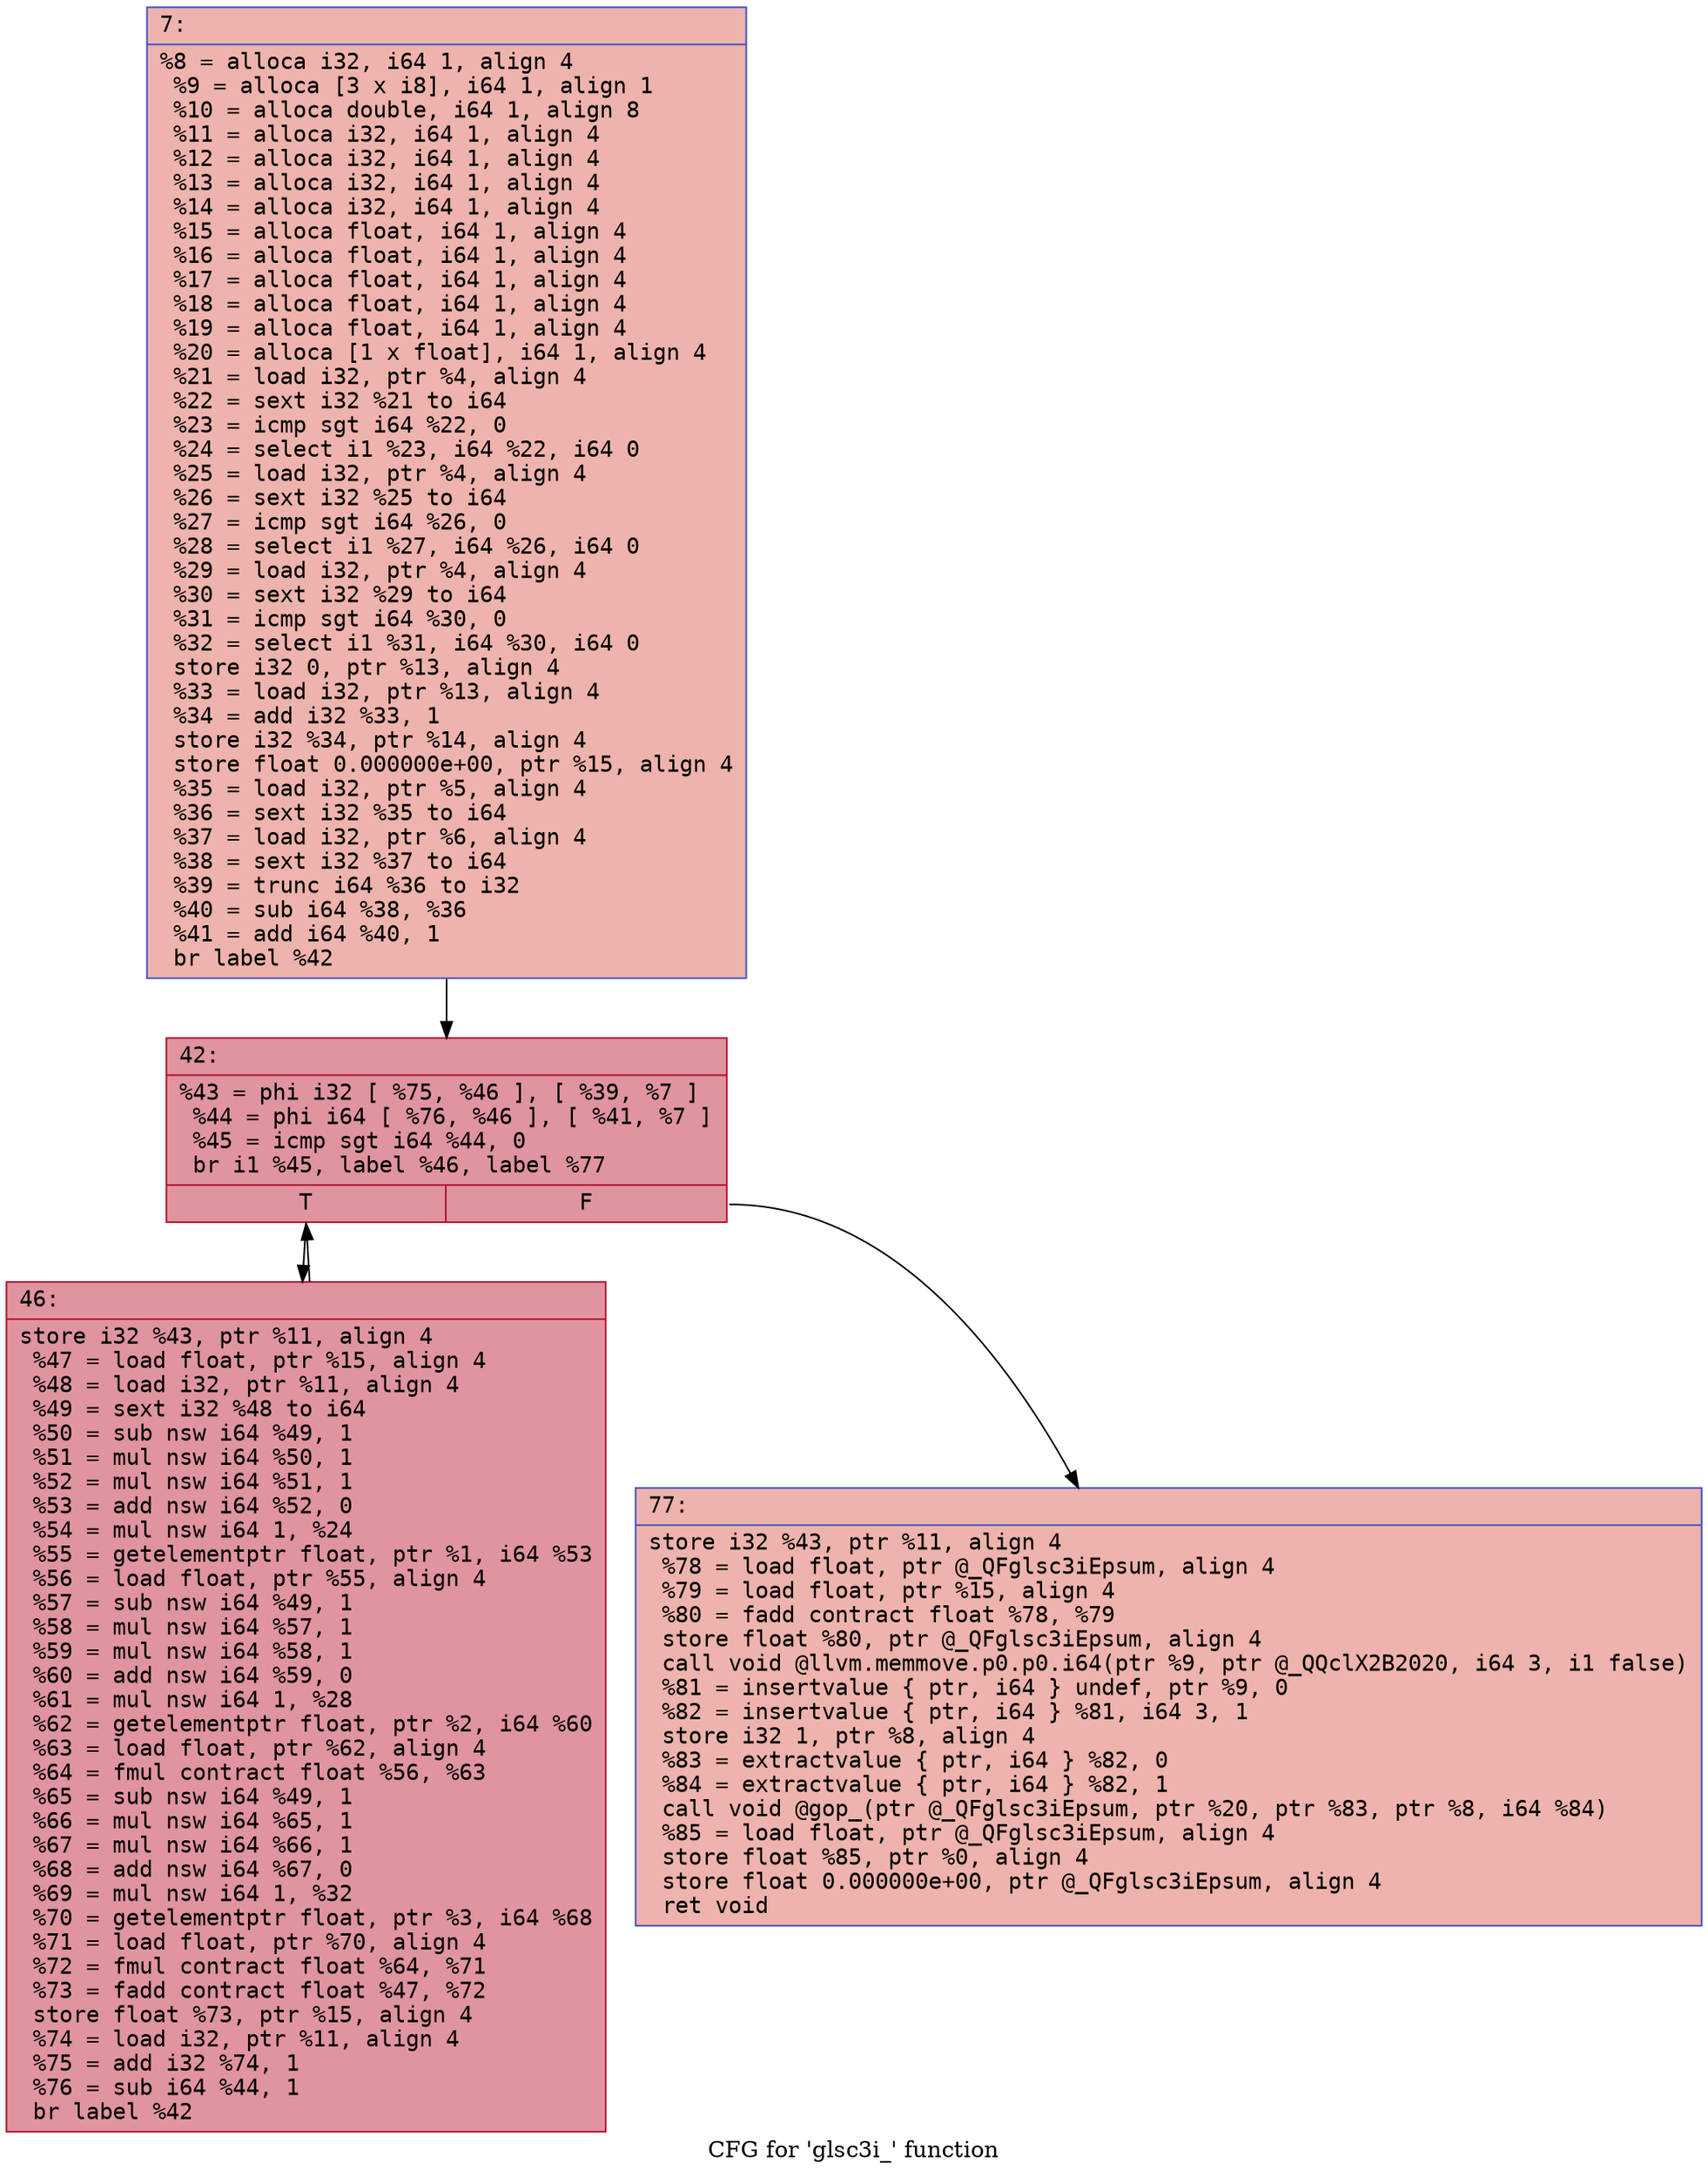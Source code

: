 digraph "CFG for 'glsc3i_' function" {
	label="CFG for 'glsc3i_' function";

	Node0x557942889400 [shape=record,color="#3d50c3ff", style=filled, fillcolor="#d6524470" fontname="Courier",label="{7:\l|  %8 = alloca i32, i64 1, align 4\l  %9 = alloca [3 x i8], i64 1, align 1\l  %10 = alloca double, i64 1, align 8\l  %11 = alloca i32, i64 1, align 4\l  %12 = alloca i32, i64 1, align 4\l  %13 = alloca i32, i64 1, align 4\l  %14 = alloca i32, i64 1, align 4\l  %15 = alloca float, i64 1, align 4\l  %16 = alloca float, i64 1, align 4\l  %17 = alloca float, i64 1, align 4\l  %18 = alloca float, i64 1, align 4\l  %19 = alloca float, i64 1, align 4\l  %20 = alloca [1 x float], i64 1, align 4\l  %21 = load i32, ptr %4, align 4\l  %22 = sext i32 %21 to i64\l  %23 = icmp sgt i64 %22, 0\l  %24 = select i1 %23, i64 %22, i64 0\l  %25 = load i32, ptr %4, align 4\l  %26 = sext i32 %25 to i64\l  %27 = icmp sgt i64 %26, 0\l  %28 = select i1 %27, i64 %26, i64 0\l  %29 = load i32, ptr %4, align 4\l  %30 = sext i32 %29 to i64\l  %31 = icmp sgt i64 %30, 0\l  %32 = select i1 %31, i64 %30, i64 0\l  store i32 0, ptr %13, align 4\l  %33 = load i32, ptr %13, align 4\l  %34 = add i32 %33, 1\l  store i32 %34, ptr %14, align 4\l  store float 0.000000e+00, ptr %15, align 4\l  %35 = load i32, ptr %5, align 4\l  %36 = sext i32 %35 to i64\l  %37 = load i32, ptr %6, align 4\l  %38 = sext i32 %37 to i64\l  %39 = trunc i64 %36 to i32\l  %40 = sub i64 %38, %36\l  %41 = add i64 %40, 1\l  br label %42\l}"];
	Node0x557942889400 -> Node0x55794288a9c0[tooltip="7 -> 42\nProbability 100.00%" ];
	Node0x55794288a9c0 [shape=record,color="#b70d28ff", style=filled, fillcolor="#b70d2870" fontname="Courier",label="{42:\l|  %43 = phi i32 [ %75, %46 ], [ %39, %7 ]\l  %44 = phi i64 [ %76, %46 ], [ %41, %7 ]\l  %45 = icmp sgt i64 %44, 0\l  br i1 %45, label %46, label %77\l|{<s0>T|<s1>F}}"];
	Node0x55794288a9c0:s0 -> Node0x55794288aab0[tooltip="42 -> 46\nProbability 96.88%" ];
	Node0x55794288a9c0:s1 -> Node0x55794288ad40[tooltip="42 -> 77\nProbability 3.12%" ];
	Node0x55794288aab0 [shape=record,color="#b70d28ff", style=filled, fillcolor="#b70d2870" fontname="Courier",label="{46:\l|  store i32 %43, ptr %11, align 4\l  %47 = load float, ptr %15, align 4\l  %48 = load i32, ptr %11, align 4\l  %49 = sext i32 %48 to i64\l  %50 = sub nsw i64 %49, 1\l  %51 = mul nsw i64 %50, 1\l  %52 = mul nsw i64 %51, 1\l  %53 = add nsw i64 %52, 0\l  %54 = mul nsw i64 1, %24\l  %55 = getelementptr float, ptr %1, i64 %53\l  %56 = load float, ptr %55, align 4\l  %57 = sub nsw i64 %49, 1\l  %58 = mul nsw i64 %57, 1\l  %59 = mul nsw i64 %58, 1\l  %60 = add nsw i64 %59, 0\l  %61 = mul nsw i64 1, %28\l  %62 = getelementptr float, ptr %2, i64 %60\l  %63 = load float, ptr %62, align 4\l  %64 = fmul contract float %56, %63\l  %65 = sub nsw i64 %49, 1\l  %66 = mul nsw i64 %65, 1\l  %67 = mul nsw i64 %66, 1\l  %68 = add nsw i64 %67, 0\l  %69 = mul nsw i64 1, %32\l  %70 = getelementptr float, ptr %3, i64 %68\l  %71 = load float, ptr %70, align 4\l  %72 = fmul contract float %64, %71\l  %73 = fadd contract float %47, %72\l  store float %73, ptr %15, align 4\l  %74 = load i32, ptr %11, align 4\l  %75 = add i32 %74, 1\l  %76 = sub i64 %44, 1\l  br label %42\l}"];
	Node0x55794288aab0 -> Node0x55794288a9c0[tooltip="46 -> 42\nProbability 100.00%" ];
	Node0x55794288ad40 [shape=record,color="#3d50c3ff", style=filled, fillcolor="#d6524470" fontname="Courier",label="{77:\l|  store i32 %43, ptr %11, align 4\l  %78 = load float, ptr @_QFglsc3iEpsum, align 4\l  %79 = load float, ptr %15, align 4\l  %80 = fadd contract float %78, %79\l  store float %80, ptr @_QFglsc3iEpsum, align 4\l  call void @llvm.memmove.p0.p0.i64(ptr %9, ptr @_QQclX2B2020, i64 3, i1 false)\l  %81 = insertvalue \{ ptr, i64 \} undef, ptr %9, 0\l  %82 = insertvalue \{ ptr, i64 \} %81, i64 3, 1\l  store i32 1, ptr %8, align 4\l  %83 = extractvalue \{ ptr, i64 \} %82, 0\l  %84 = extractvalue \{ ptr, i64 \} %82, 1\l  call void @gop_(ptr @_QFglsc3iEpsum, ptr %20, ptr %83, ptr %8, i64 %84)\l  %85 = load float, ptr @_QFglsc3iEpsum, align 4\l  store float %85, ptr %0, align 4\l  store float 0.000000e+00, ptr @_QFglsc3iEpsum, align 4\l  ret void\l}"];
}
